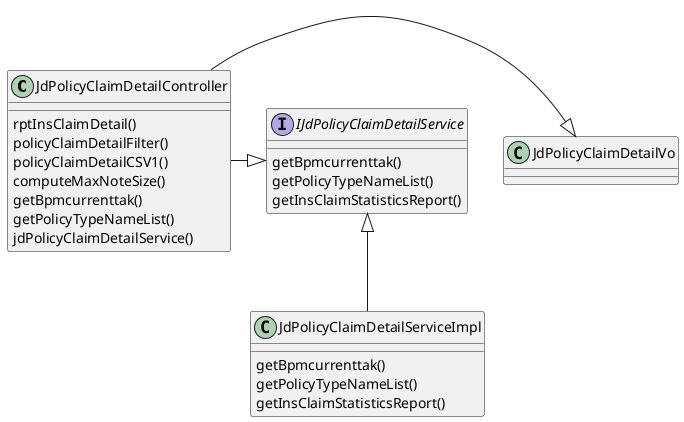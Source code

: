 @startuml

class JdPolicyClaimDetailController {
    rptInsClaimDetail()
    policyClaimDetailFilter()
    policyClaimDetailCSV1()
    computeMaxNoteSize()
    getBpmcurrenttak()
    getPolicyTypeNameList()
    jdPolicyClaimDetailService()
}
interface IJdPolicyClaimDetailService {
    getBpmcurrenttak()
    getPolicyTypeNameList()
    getInsClaimStatisticsReport()
}
class JdPolicyClaimDetailServiceImpl {
   getBpmcurrenttak()
   getPolicyTypeNameList()
   getInsClaimStatisticsReport()
}
class JdPolicyClaimDetailVo {

}

JdPolicyClaimDetailController -|> JdPolicyClaimDetailVo
JdPolicyClaimDetailController -|> IJdPolicyClaimDetailService
IJdPolicyClaimDetailService <|-- JdPolicyClaimDetailServiceImpl

@enduml